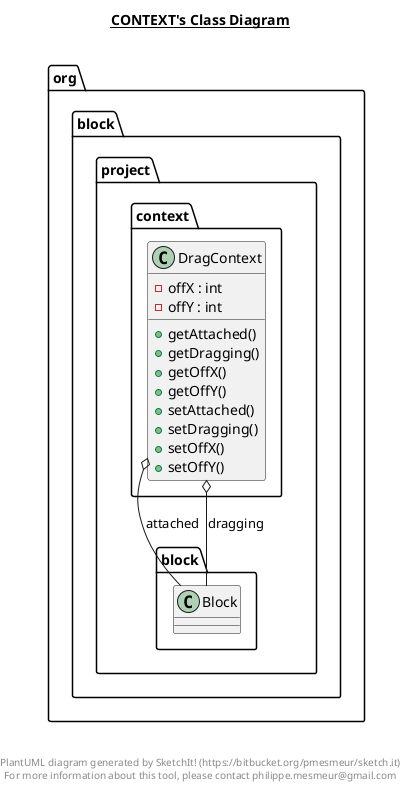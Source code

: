 @startuml

title __CONTEXT's Class Diagram__\n

  namespace org.block {
    namespace project.context {
      class org.block.project.context.DragContext {
          - offX : int
          - offY : int
          + getAttached()
          + getDragging()
          + getOffX()
          + getOffY()
          + setAttached()
          + setDragging()
          + setOffX()
          + setOffY()
      }
    }
  }
  

  org.block.project.context.DragContext o-- org.block.project.block.Block : attached
  org.block.project.context.DragContext o-- org.block.project.block.Block : dragging


right footer


PlantUML diagram generated by SketchIt! (https://bitbucket.org/pmesmeur/sketch.it)
For more information about this tool, please contact philippe.mesmeur@gmail.com
endfooter

@enduml
